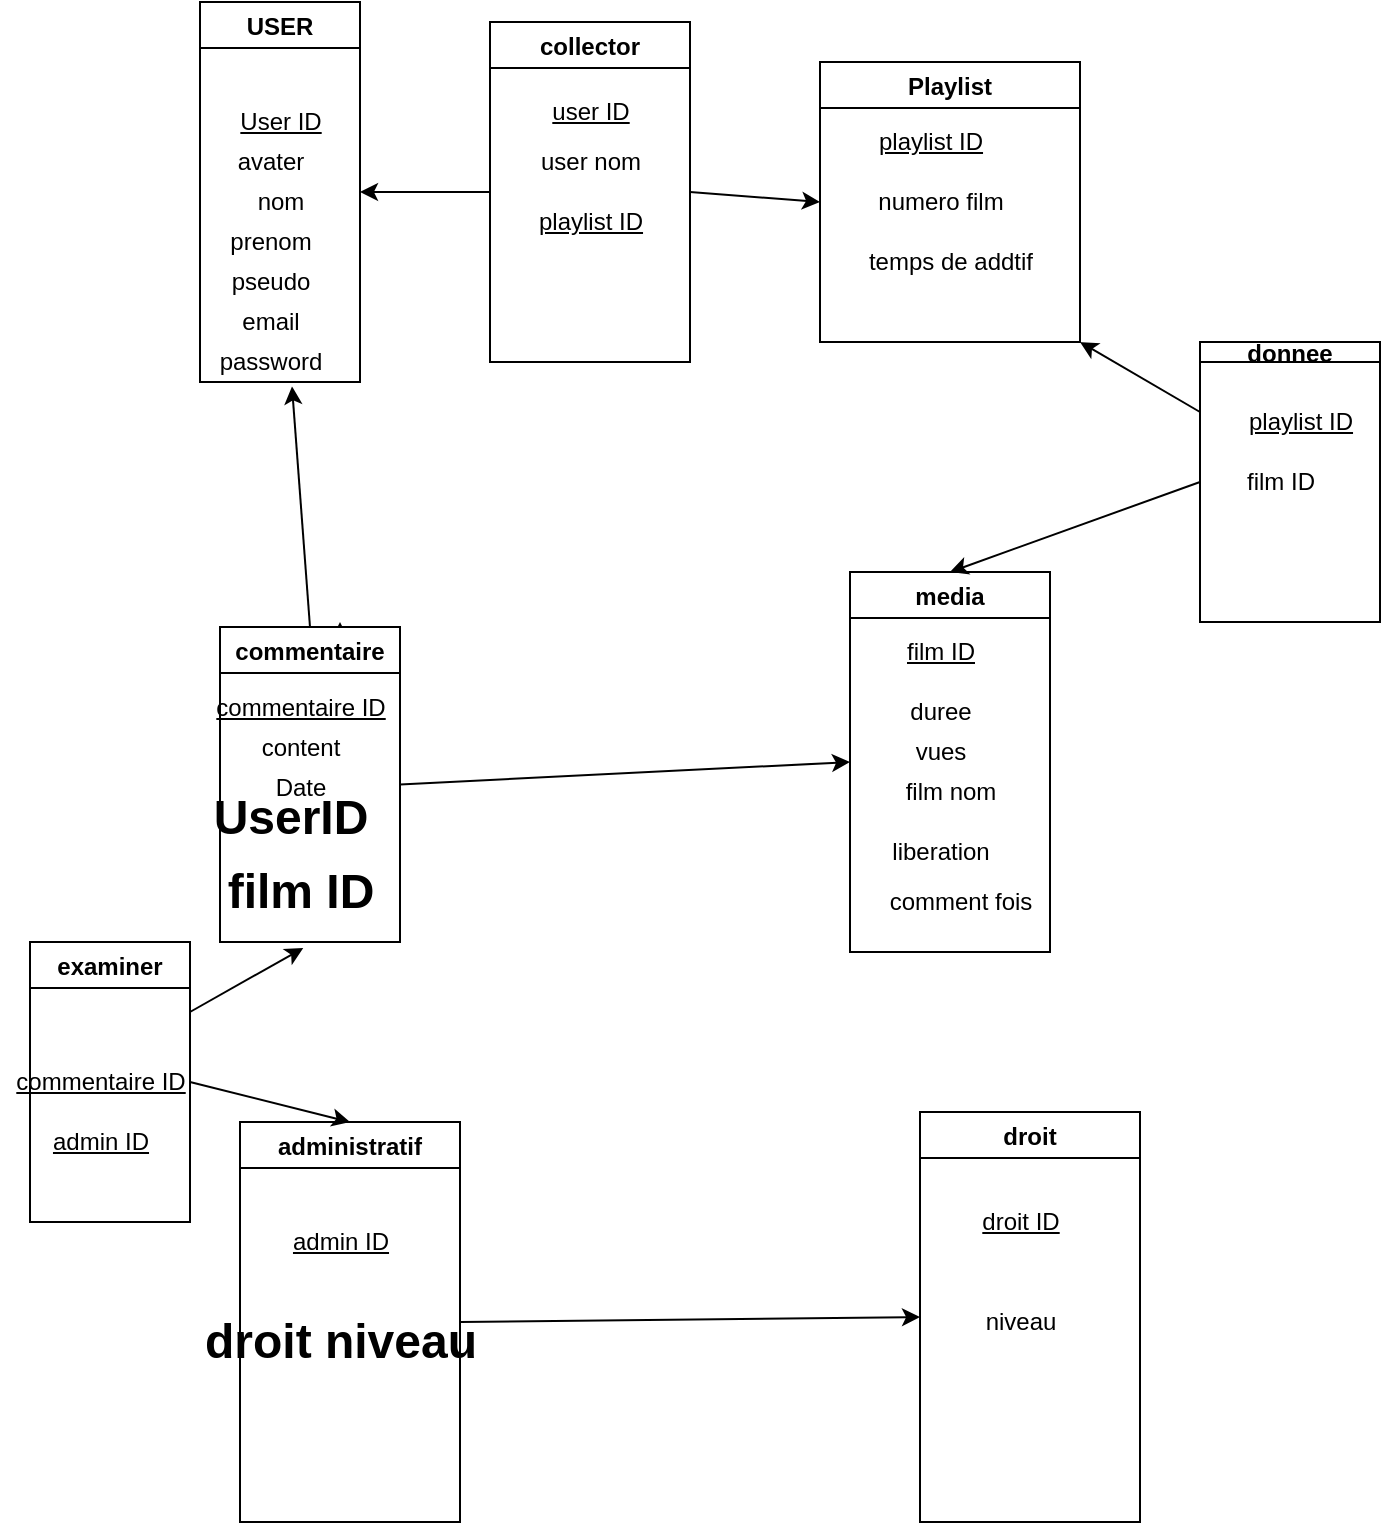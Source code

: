 <mxfile version="15.8.2" type="github">
  <diagram id="igKrxFIecgqECClJfI2o" name="Page-1">
    <mxGraphModel dx="1038" dy="547" grid="1" gridSize="10" guides="1" tooltips="1" connect="1" arrows="1" fold="1" page="1" pageScale="1" pageWidth="827" pageHeight="1169" math="0" shadow="0">
      <root>
        <mxCell id="0" />
        <mxCell id="1" parent="0" />
        <mxCell id="KSL485tz71ZAWiSOoCcB-1" value="USER" style="swimlane;" parent="1" vertex="1">
          <mxGeometry x="100" y="50" width="80" height="190" as="geometry" />
        </mxCell>
        <mxCell id="KSL485tz71ZAWiSOoCcB-2" value="User ID" style="text;html=1;align=center;verticalAlign=middle;resizable=0;points=[];autosize=1;strokeColor=none;fillColor=none;fontStyle=4" parent="KSL485tz71ZAWiSOoCcB-1" vertex="1">
          <mxGeometry x="10" y="50" width="60" height="20" as="geometry" />
        </mxCell>
        <mxCell id="KSL485tz71ZAWiSOoCcB-4" value="nom" style="text;html=1;align=center;verticalAlign=middle;resizable=0;points=[];autosize=1;strokeColor=none;fillColor=none;" parent="KSL485tz71ZAWiSOoCcB-1" vertex="1">
          <mxGeometry x="20" y="90" width="40" height="20" as="geometry" />
        </mxCell>
        <mxCell id="KSL485tz71ZAWiSOoCcB-3" value="avater" style="text;html=1;align=center;verticalAlign=middle;resizable=0;points=[];autosize=1;strokeColor=none;fillColor=none;" parent="KSL485tz71ZAWiSOoCcB-1" vertex="1">
          <mxGeometry x="10" y="70" width="50" height="20" as="geometry" />
        </mxCell>
        <mxCell id="KSL485tz71ZAWiSOoCcB-5" value="prenom" style="text;html=1;align=center;verticalAlign=middle;resizable=0;points=[];autosize=1;strokeColor=none;fillColor=none;" parent="KSL485tz71ZAWiSOoCcB-1" vertex="1">
          <mxGeometry x="5" y="110" width="60" height="20" as="geometry" />
        </mxCell>
        <mxCell id="KSL485tz71ZAWiSOoCcB-6" value="pseudo" style="text;html=1;align=center;verticalAlign=middle;resizable=0;points=[];autosize=1;strokeColor=none;fillColor=none;" parent="KSL485tz71ZAWiSOoCcB-1" vertex="1">
          <mxGeometry x="10" y="130" width="50" height="20" as="geometry" />
        </mxCell>
        <mxCell id="KSL485tz71ZAWiSOoCcB-7" value="email" style="text;html=1;align=center;verticalAlign=middle;resizable=0;points=[];autosize=1;strokeColor=none;fillColor=none;" parent="KSL485tz71ZAWiSOoCcB-1" vertex="1">
          <mxGeometry x="15" y="150" width="40" height="20" as="geometry" />
        </mxCell>
        <mxCell id="KSL485tz71ZAWiSOoCcB-8" value="password" style="text;html=1;align=center;verticalAlign=middle;resizable=0;points=[];autosize=1;strokeColor=none;fillColor=none;" parent="KSL485tz71ZAWiSOoCcB-1" vertex="1">
          <mxGeometry y="170" width="70" height="20" as="geometry" />
        </mxCell>
        <mxCell id="KSL485tz71ZAWiSOoCcB-13" value="Playlist" style="swimlane;" parent="1" vertex="1">
          <mxGeometry x="410" y="80" width="130" height="140" as="geometry" />
        </mxCell>
        <mxCell id="KSL485tz71ZAWiSOoCcB-16" value="temps de addtif" style="text;html=1;align=center;verticalAlign=middle;resizable=0;points=[];autosize=1;strokeColor=none;fillColor=none;" parent="KSL485tz71ZAWiSOoCcB-13" vertex="1">
          <mxGeometry x="15" y="90" width="100" height="20" as="geometry" />
        </mxCell>
        <mxCell id="KSL485tz71ZAWiSOoCcB-15" value="numero film" style="text;html=1;align=center;verticalAlign=middle;resizable=0;points=[];autosize=1;strokeColor=none;fillColor=none;" parent="KSL485tz71ZAWiSOoCcB-13" vertex="1">
          <mxGeometry x="20" y="60" width="80" height="20" as="geometry" />
        </mxCell>
        <mxCell id="KSL485tz71ZAWiSOoCcB-14" value="playlist ID" style="text;html=1;align=center;verticalAlign=middle;resizable=0;points=[];autosize=1;strokeColor=none;fillColor=none;fontStyle=4" parent="KSL485tz71ZAWiSOoCcB-13" vertex="1">
          <mxGeometry x="20" y="30" width="70" height="20" as="geometry" />
        </mxCell>
        <mxCell id="KSL485tz71ZAWiSOoCcB-21" value="media" style="swimlane;" parent="1" vertex="1">
          <mxGeometry x="425" y="335" width="100" height="190" as="geometry" />
        </mxCell>
        <mxCell id="KSL485tz71ZAWiSOoCcB-25" value="duree" style="text;html=1;align=center;verticalAlign=middle;resizable=0;points=[];autosize=1;strokeColor=none;fillColor=none;" parent="KSL485tz71ZAWiSOoCcB-21" vertex="1">
          <mxGeometry x="20" y="60" width="50" height="20" as="geometry" />
        </mxCell>
        <mxCell id="KSL485tz71ZAWiSOoCcB-26" value="vues" style="text;html=1;align=center;verticalAlign=middle;resizable=0;points=[];autosize=1;strokeColor=none;fillColor=none;" parent="KSL485tz71ZAWiSOoCcB-21" vertex="1">
          <mxGeometry x="25" y="80" width="40" height="20" as="geometry" />
        </mxCell>
        <mxCell id="KSL485tz71ZAWiSOoCcB-24" value="film ID" style="text;html=1;align=center;verticalAlign=middle;resizable=0;points=[];autosize=1;strokeColor=none;fillColor=none;fontStyle=4" parent="KSL485tz71ZAWiSOoCcB-21" vertex="1">
          <mxGeometry x="20" y="30" width="50" height="20" as="geometry" />
        </mxCell>
        <mxCell id="KSL485tz71ZAWiSOoCcB-27" value="film nom" style="text;html=1;align=center;verticalAlign=middle;resizable=0;points=[];autosize=1;strokeColor=none;fillColor=none;" parent="KSL485tz71ZAWiSOoCcB-21" vertex="1">
          <mxGeometry x="20" y="100" width="60" height="20" as="geometry" />
        </mxCell>
        <mxCell id="KSL485tz71ZAWiSOoCcB-29" value="liberation" style="text;html=1;align=center;verticalAlign=middle;resizable=0;points=[];autosize=1;strokeColor=none;fillColor=none;" parent="KSL485tz71ZAWiSOoCcB-21" vertex="1">
          <mxGeometry x="15" y="130" width="60" height="20" as="geometry" />
        </mxCell>
        <mxCell id="KSL485tz71ZAWiSOoCcB-31" value="comment fois" style="text;html=1;align=center;verticalAlign=middle;resizable=0;points=[];autosize=1;strokeColor=none;fillColor=none;" parent="KSL485tz71ZAWiSOoCcB-21" vertex="1">
          <mxGeometry x="10" y="155" width="90" height="20" as="geometry" />
        </mxCell>
        <mxCell id="rMYYlAcvydcpWCq8oqbg-20" style="edgeStyle=orthogonalEdgeStyle;rounded=0;orthogonalLoop=1;jettySize=auto;html=1;exitX=0.75;exitY=0;exitDx=0;exitDy=0;" parent="1" source="KSL485tz71ZAWiSOoCcB-36" edge="1">
          <mxGeometry relative="1" as="geometry">
            <mxPoint x="170" y="360" as="targetPoint" />
          </mxGeometry>
        </mxCell>
        <mxCell id="KSL485tz71ZAWiSOoCcB-36" value="commentaire" style="swimlane;" parent="1" vertex="1">
          <mxGeometry x="110" y="362.5" width="90" height="157.5" as="geometry" />
        </mxCell>
        <mxCell id="KSL485tz71ZAWiSOoCcB-37" value="commentaire ID" style="text;html=1;align=center;verticalAlign=middle;resizable=0;points=[];autosize=1;strokeColor=none;fillColor=none;fontStyle=4" parent="KSL485tz71ZAWiSOoCcB-36" vertex="1">
          <mxGeometry x="-10" y="30" width="100" height="20" as="geometry" />
        </mxCell>
        <mxCell id="tFdhyaO15PLIAzDlYvy1-10" value="content" style="text;html=1;align=center;verticalAlign=middle;resizable=0;points=[];autosize=1;strokeColor=none;fillColor=none;" parent="KSL485tz71ZAWiSOoCcB-36" vertex="1">
          <mxGeometry x="15" y="50" width="50" height="20" as="geometry" />
        </mxCell>
        <mxCell id="tFdhyaO15PLIAzDlYvy1-11" value="Date" style="text;html=1;align=center;verticalAlign=middle;resizable=0;points=[];autosize=1;strokeColor=none;fillColor=none;" parent="KSL485tz71ZAWiSOoCcB-36" vertex="1">
          <mxGeometry x="20" y="70" width="40" height="20" as="geometry" />
        </mxCell>
        <mxCell id="rMYYlAcvydcpWCq8oqbg-19" value="&lt;h1&gt;UserID&lt;/h1&gt;" style="text;html=1;align=center;verticalAlign=middle;resizable=0;points=[];autosize=1;strokeColor=none;fillColor=none;" parent="KSL485tz71ZAWiSOoCcB-36" vertex="1">
          <mxGeometry x="-10" y="70" width="90" height="50" as="geometry" />
        </mxCell>
        <mxCell id="rMYYlAcvydcpWCq8oqbg-21" value="&lt;h1&gt;film ID&lt;/h1&gt;" style="text;html=1;align=center;verticalAlign=middle;resizable=0;points=[];autosize=1;strokeColor=none;fillColor=none;" parent="KSL485tz71ZAWiSOoCcB-36" vertex="1">
          <mxGeometry x="-5" y="107.5" width="90" height="50" as="geometry" />
        </mxCell>
        <mxCell id="tFdhyaO15PLIAzDlYvy1-16" value="administratif" style="swimlane;" parent="1" vertex="1">
          <mxGeometry x="120" y="610" width="110" height="200" as="geometry" />
        </mxCell>
        <mxCell id="tFdhyaO15PLIAzDlYvy1-18" value="admin ID" style="text;html=1;align=center;verticalAlign=middle;resizable=0;points=[];autosize=1;strokeColor=none;fillColor=none;fontStyle=4" parent="1" vertex="1">
          <mxGeometry x="140" y="660" width="60" height="20" as="geometry" />
        </mxCell>
        <mxCell id="tFdhyaO15PLIAzDlYvy1-24" value="droit" style="swimlane;" parent="1" vertex="1">
          <mxGeometry x="460" y="605" width="110" height="205" as="geometry" />
        </mxCell>
        <mxCell id="tFdhyaO15PLIAzDlYvy1-27" value="droit ID" style="text;html=1;align=center;verticalAlign=middle;resizable=0;points=[];autosize=1;strokeColor=none;fillColor=none;fontStyle=4" parent="tFdhyaO15PLIAzDlYvy1-24" vertex="1">
          <mxGeometry x="25" y="45" width="50" height="20" as="geometry" />
        </mxCell>
        <mxCell id="tFdhyaO15PLIAzDlYvy1-28" value="niveau" style="text;html=1;align=center;verticalAlign=middle;resizable=0;points=[];autosize=1;strokeColor=none;fillColor=none;" parent="1" vertex="1">
          <mxGeometry x="485" y="700" width="50" height="20" as="geometry" />
        </mxCell>
        <mxCell id="rMYYlAcvydcpWCq8oqbg-2" value="collector" style="swimlane;" parent="1" vertex="1">
          <mxGeometry x="245" y="60" width="100" height="170" as="geometry" />
        </mxCell>
        <mxCell id="rMYYlAcvydcpWCq8oqbg-4" value="user nom" style="text;html=1;align=center;verticalAlign=middle;resizable=0;points=[];autosize=1;strokeColor=none;fillColor=none;" parent="rMYYlAcvydcpWCq8oqbg-2" vertex="1">
          <mxGeometry x="15" y="60" width="70" height="20" as="geometry" />
        </mxCell>
        <mxCell id="rMYYlAcvydcpWCq8oqbg-3" value="user ID" style="text;html=1;align=center;verticalAlign=middle;resizable=0;points=[];autosize=1;strokeColor=none;fillColor=none;fontStyle=4" parent="rMYYlAcvydcpWCq8oqbg-2" vertex="1">
          <mxGeometry x="25" y="35" width="50" height="20" as="geometry" />
        </mxCell>
        <mxCell id="rMYYlAcvydcpWCq8oqbg-5" value="playlist ID" style="text;html=1;align=center;verticalAlign=middle;resizable=0;points=[];autosize=1;strokeColor=none;fillColor=none;fontStyle=4" parent="rMYYlAcvydcpWCq8oqbg-2" vertex="1">
          <mxGeometry x="15" y="90" width="70" height="20" as="geometry" />
        </mxCell>
        <mxCell id="rMYYlAcvydcpWCq8oqbg-7" value="" style="endArrow=classic;html=1;rounded=0;exitX=1;exitY=0.5;exitDx=0;exitDy=0;entryX=0;entryY=0.5;entryDx=0;entryDy=0;" parent="1" source="rMYYlAcvydcpWCq8oqbg-2" target="KSL485tz71ZAWiSOoCcB-13" edge="1">
          <mxGeometry width="50" height="50" relative="1" as="geometry">
            <mxPoint x="350" y="160" as="sourcePoint" />
            <mxPoint x="410" y="160" as="targetPoint" />
          </mxGeometry>
        </mxCell>
        <mxCell id="rMYYlAcvydcpWCq8oqbg-8" value="" style="endArrow=classic;html=1;rounded=0;exitX=0;exitY=0.5;exitDx=0;exitDy=0;entryX=1;entryY=0.5;entryDx=0;entryDy=0;" parent="1" source="rMYYlAcvydcpWCq8oqbg-2" target="KSL485tz71ZAWiSOoCcB-1" edge="1">
          <mxGeometry width="50" height="50" relative="1" as="geometry">
            <mxPoint x="390" y="310" as="sourcePoint" />
            <mxPoint x="440" y="260" as="targetPoint" />
          </mxGeometry>
        </mxCell>
        <mxCell id="rMYYlAcvydcpWCq8oqbg-9" value="" style="endArrow=classic;html=1;rounded=0;exitX=0.5;exitY=0;exitDx=0;exitDy=0;entryX=0.657;entryY=1.11;entryDx=0;entryDy=0;entryPerimeter=0;" parent="1" source="KSL485tz71ZAWiSOoCcB-36" target="KSL485tz71ZAWiSOoCcB-8" edge="1">
          <mxGeometry width="50" height="50" relative="1" as="geometry">
            <mxPoint x="390" y="310" as="sourcePoint" />
            <mxPoint x="440" y="260" as="targetPoint" />
          </mxGeometry>
        </mxCell>
        <mxCell id="rMYYlAcvydcpWCq8oqbg-10" value="donnee" style="swimlane;startSize=10;" parent="1" vertex="1">
          <mxGeometry x="600" y="220" width="90" height="140" as="geometry" />
        </mxCell>
        <mxCell id="rMYYlAcvydcpWCq8oqbg-11" value="playlist ID" style="text;html=1;align=center;verticalAlign=middle;resizable=0;points=[];autosize=1;strokeColor=none;fillColor=none;fontStyle=4" parent="1" vertex="1">
          <mxGeometry x="615" y="250" width="70" height="20" as="geometry" />
        </mxCell>
        <mxCell id="rMYYlAcvydcpWCq8oqbg-12" value="film ID" style="text;html=1;align=center;verticalAlign=middle;resizable=0;points=[];autosize=1;strokeColor=none;fillColor=none;" parent="1" vertex="1">
          <mxGeometry x="615" y="280" width="50" height="20" as="geometry" />
        </mxCell>
        <mxCell id="rMYYlAcvydcpWCq8oqbg-13" value="" style="endArrow=classic;html=1;rounded=0;entryX=1;entryY=1;entryDx=0;entryDy=0;exitX=0;exitY=0.25;exitDx=0;exitDy=0;" parent="1" source="rMYYlAcvydcpWCq8oqbg-10" target="KSL485tz71ZAWiSOoCcB-13" edge="1">
          <mxGeometry width="50" height="50" relative="1" as="geometry">
            <mxPoint x="600" y="270" as="sourcePoint" />
            <mxPoint x="440" y="260" as="targetPoint" />
          </mxGeometry>
        </mxCell>
        <mxCell id="rMYYlAcvydcpWCq8oqbg-14" value="" style="endArrow=classic;html=1;rounded=0;exitX=0;exitY=0.5;exitDx=0;exitDy=0;entryX=0.5;entryY=0;entryDx=0;entryDy=0;" parent="1" source="rMYYlAcvydcpWCq8oqbg-10" target="KSL485tz71ZAWiSOoCcB-21" edge="1">
          <mxGeometry width="50" height="50" relative="1" as="geometry">
            <mxPoint x="390" y="310" as="sourcePoint" />
            <mxPoint x="440" y="260" as="targetPoint" />
          </mxGeometry>
        </mxCell>
        <mxCell id="rMYYlAcvydcpWCq8oqbg-15" value="" style="endArrow=classic;html=1;rounded=0;entryX=0;entryY=0.5;entryDx=0;entryDy=0;exitX=1;exitY=0.5;exitDx=0;exitDy=0;" parent="1" source="KSL485tz71ZAWiSOoCcB-36" target="KSL485tz71ZAWiSOoCcB-21" edge="1">
          <mxGeometry width="50" height="50" relative="1" as="geometry">
            <mxPoint x="190" y="440" as="sourcePoint" />
            <mxPoint x="430" y="440" as="targetPoint" />
          </mxGeometry>
        </mxCell>
        <mxCell id="rMYYlAcvydcpWCq8oqbg-17" value="" style="endArrow=classic;html=1;rounded=0;exitX=1;exitY=0.5;exitDx=0;exitDy=0;entryX=0;entryY=0.5;entryDx=0;entryDy=0;" parent="1" source="tFdhyaO15PLIAzDlYvy1-16" target="tFdhyaO15PLIAzDlYvy1-24" edge="1">
          <mxGeometry width="50" height="50" relative="1" as="geometry">
            <mxPoint x="390" y="610" as="sourcePoint" />
            <mxPoint x="440" y="560" as="targetPoint" />
          </mxGeometry>
        </mxCell>
        <mxCell id="rMYYlAcvydcpWCq8oqbg-18" value="&lt;h1&gt;droit niveau&lt;/h1&gt;" style="text;html=1;align=center;verticalAlign=middle;resizable=0;points=[];autosize=1;strokeColor=none;fillColor=none;" parent="1" vertex="1">
          <mxGeometry x="95" y="695" width="150" height="50" as="geometry" />
        </mxCell>
        <mxCell id="QtpIuffTzx_ey5q-gfT--1" value="examiner" style="swimlane;" vertex="1" parent="1">
          <mxGeometry x="15" y="520" width="80" height="140" as="geometry" />
        </mxCell>
        <mxCell id="QtpIuffTzx_ey5q-gfT--2" value="" style="endArrow=classic;html=1;rounded=0;exitX=1;exitY=0.25;exitDx=0;exitDy=0;entryX=0.518;entryY=1.06;entryDx=0;entryDy=0;entryPerimeter=0;" edge="1" parent="1" source="QtpIuffTzx_ey5q-gfT--1" target="rMYYlAcvydcpWCq8oqbg-21">
          <mxGeometry width="50" height="50" relative="1" as="geometry">
            <mxPoint x="390" y="610" as="sourcePoint" />
            <mxPoint x="440" y="560" as="targetPoint" />
          </mxGeometry>
        </mxCell>
        <mxCell id="QtpIuffTzx_ey5q-gfT--3" value="" style="endArrow=classic;html=1;rounded=0;exitX=1;exitY=0.5;exitDx=0;exitDy=0;entryX=0.5;entryY=0;entryDx=0;entryDy=0;" edge="1" parent="1" source="QtpIuffTzx_ey5q-gfT--1" target="tFdhyaO15PLIAzDlYvy1-16">
          <mxGeometry width="50" height="50" relative="1" as="geometry">
            <mxPoint x="390" y="610" as="sourcePoint" />
            <mxPoint x="440" y="560" as="targetPoint" />
          </mxGeometry>
        </mxCell>
        <mxCell id="QtpIuffTzx_ey5q-gfT--4" value="commentaire ID" style="text;html=1;align=center;verticalAlign=middle;resizable=0;points=[];autosize=1;fontStyle=4" vertex="1" parent="1">
          <mxGeometry y="580" width="100" height="20" as="geometry" />
        </mxCell>
        <mxCell id="QtpIuffTzx_ey5q-gfT--5" value="admin ID" style="text;html=1;align=center;verticalAlign=middle;resizable=0;points=[];autosize=1;fontStyle=4" vertex="1" parent="1">
          <mxGeometry x="20" y="610" width="60" height="20" as="geometry" />
        </mxCell>
      </root>
    </mxGraphModel>
  </diagram>
</mxfile>

